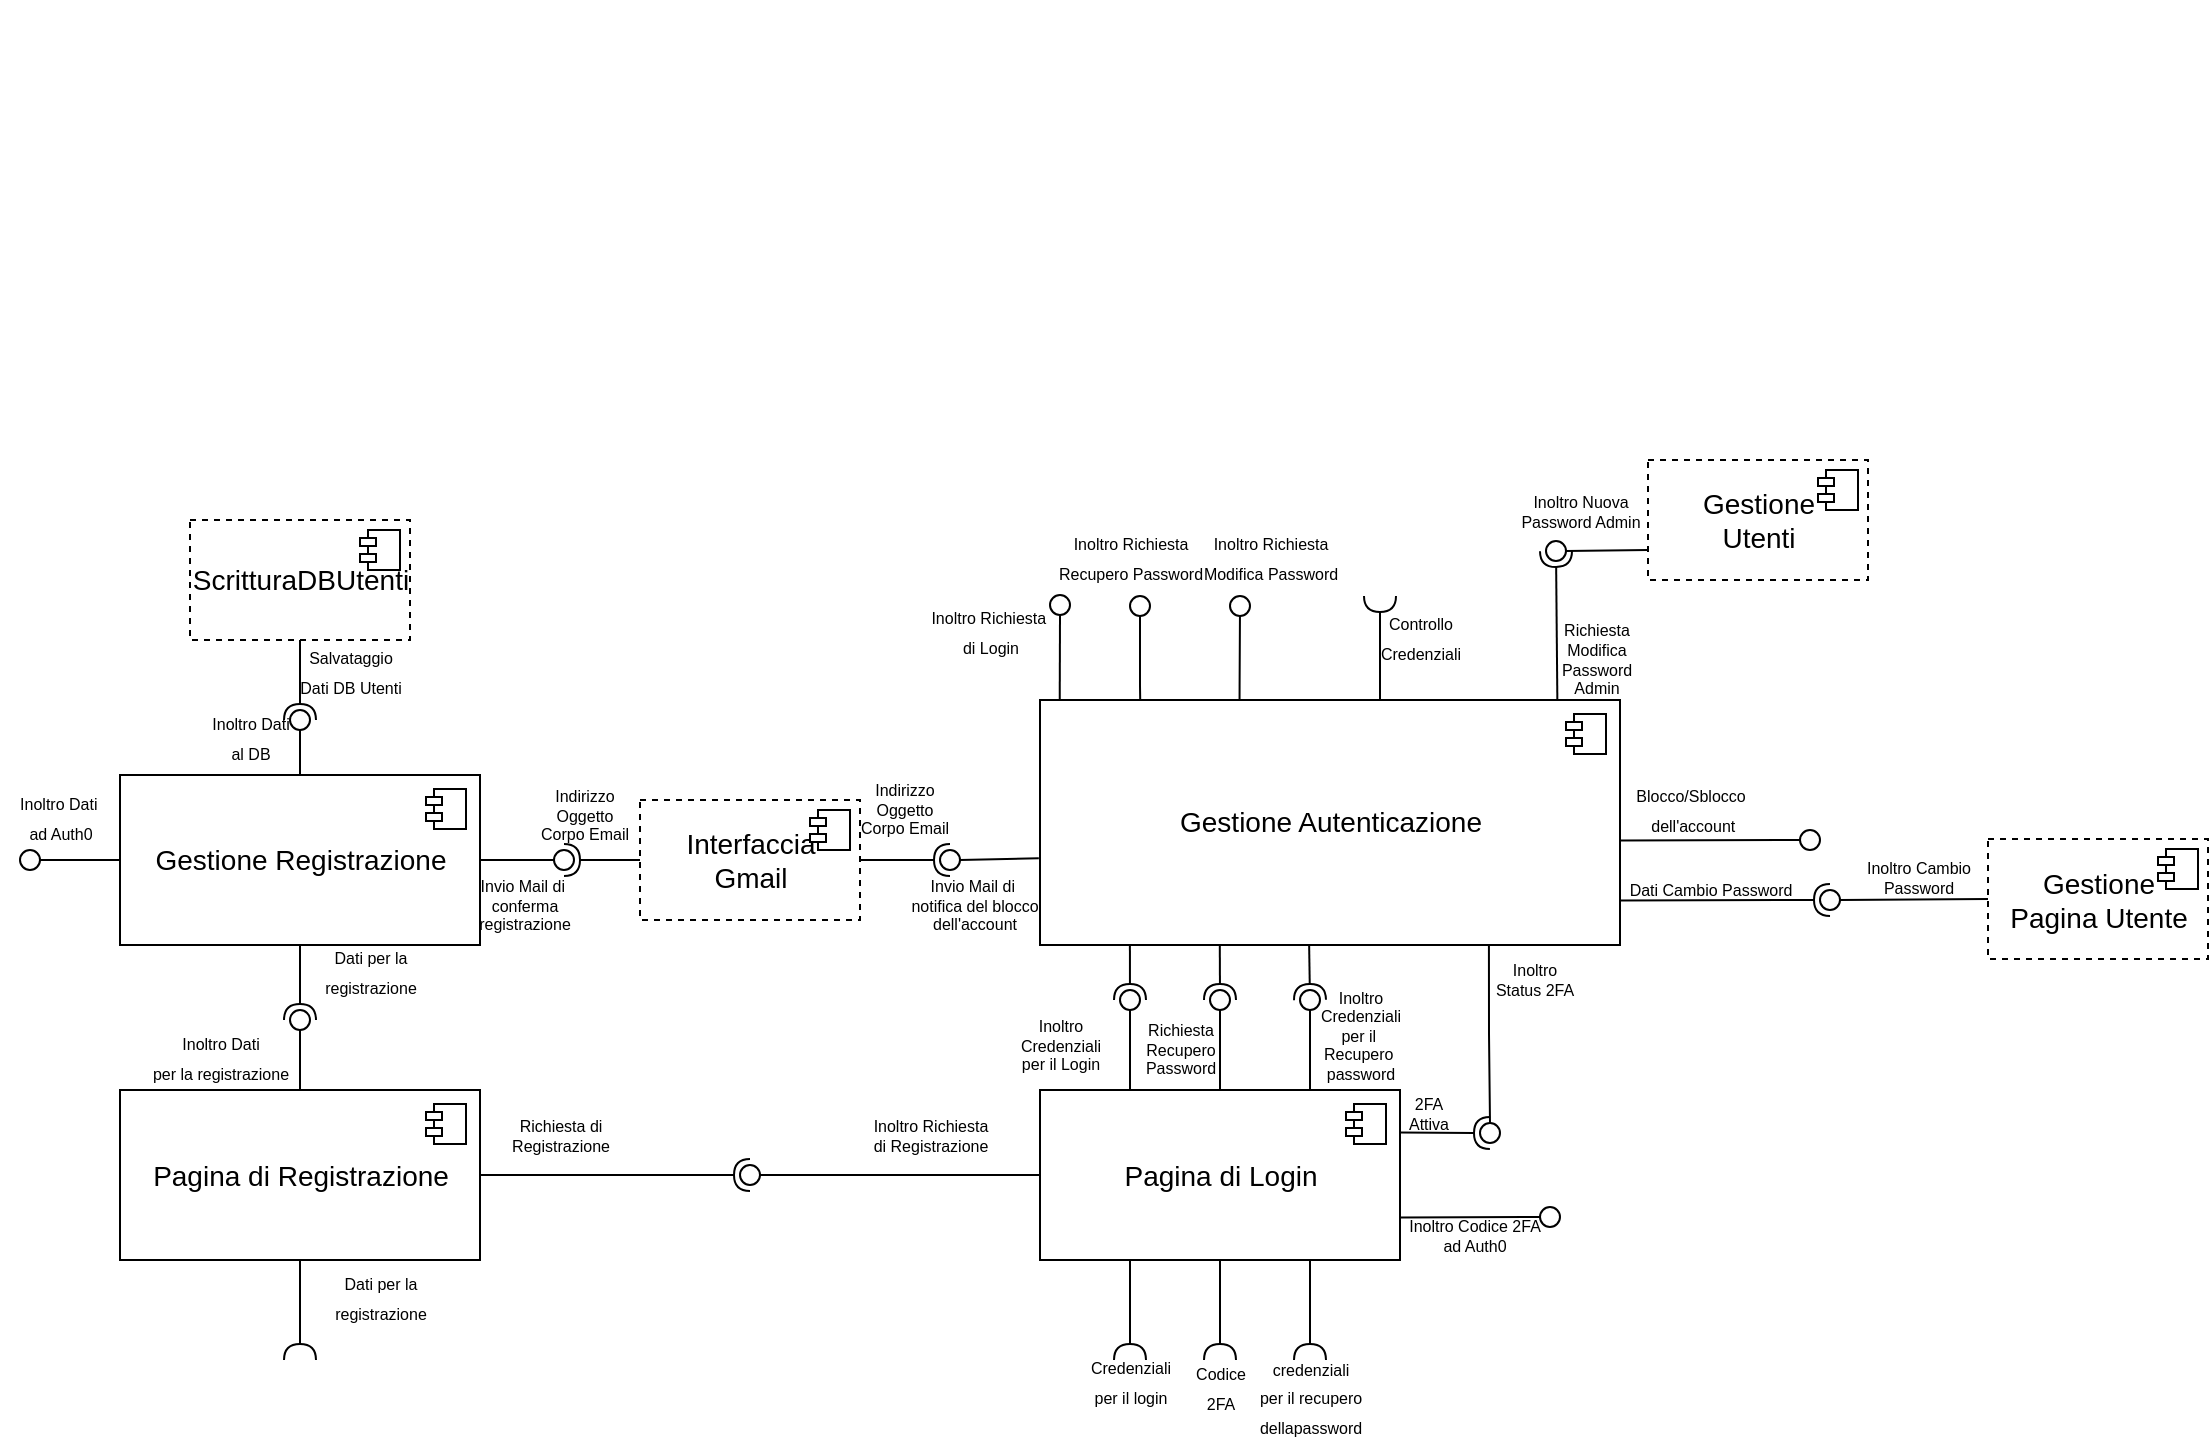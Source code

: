 <mxfile version="14.6.13" type="device"><diagram name="Pagina-1" id="r0RVuna3pJHe9un1B9BG"><mxGraphModel dx="1808" dy="1736" grid="1" gridSize="10" guides="1" tooltips="1" connect="1" arrows="1" fold="1" page="1" pageScale="1" pageWidth="827" pageHeight="1169" math="0" shadow="0"><root><mxCell id="0"/><mxCell id="1" parent="0"/><mxCell id="pQzzpY7RlpIG8Y0a-8AP-527" value="" style="rounded=0;orthogonalLoop=1;jettySize=auto;html=1;endArrow=halfCircle;endFill=0;endSize=6;strokeWidth=1;sketch=0;fontSize=12;fontFamily=Helvetica;fontColor=default;exitX=0.25;exitY=1;exitDx=0;exitDy=0;edgeStyle=orthogonalEdgeStyle;" parent="1" source="GvRnf-A5LZadrkrkYEzw-30" edge="1"><mxGeometry relative="1" as="geometry"><mxPoint x="140" y="320" as="sourcePoint"/><mxPoint x="-125" y="390" as="targetPoint"/><Array as="points"><mxPoint x="-125" y="350"/><mxPoint x="-125" y="350"/></Array></mxGeometry></mxCell><mxCell id="pQzzpY7RlpIG8Y0a-8AP-529" value="&lt;font style=&quot;font-size: 8px&quot;&gt;Credenziali&lt;br&gt;per il login&lt;/font&gt;" style="text;html=1;align=center;verticalAlign=middle;resizable=0;points=[];autosize=1;strokeColor=none;fillColor=none;fontSize=12;fontFamily=Helvetica;fontColor=default;rounded=0;" parent="1" vertex="1"><mxGeometry x="-155" y="380" width="60" height="40" as="geometry"/></mxCell><mxCell id="pQzzpY7RlpIG8Y0a-8AP-531" value="&lt;font style=&quot;font-size: 8px&quot;&gt;Codice &lt;br&gt;2FA&lt;/font&gt;" style="text;html=1;align=center;verticalAlign=middle;resizable=0;points=[];autosize=1;strokeColor=none;fillColor=none;fontSize=12;fontFamily=Helvetica;fontColor=default;rounded=0;" parent="1" vertex="1"><mxGeometry x="-100" y="382.5" width="40" height="40" as="geometry"/></mxCell><mxCell id="pQzzpY7RlpIG8Y0a-8AP-533" value="" style="rounded=0;orthogonalLoop=1;jettySize=auto;html=1;endArrow=halfCircle;endFill=0;endSize=6;strokeWidth=1;sketch=0;fontSize=12;fontFamily=Helvetica;fontColor=default;exitX=0.75;exitY=1;exitDx=0;exitDy=0;edgeStyle=orthogonalEdgeStyle;" parent="1" source="GvRnf-A5LZadrkrkYEzw-30" edge="1"><mxGeometry relative="1" as="geometry"><mxPoint x="-0.24" y="377.5" as="sourcePoint"/><mxPoint x="-35" y="390" as="targetPoint"/><Array as="points"><mxPoint x="-35" y="360"/><mxPoint x="-35" y="360"/></Array></mxGeometry></mxCell><mxCell id="pQzzpY7RlpIG8Y0a-8AP-535" value="&lt;font style=&quot;font-size: 8px&quot;&gt;credenziali&lt;br&gt;per il recupero &lt;br&gt;dellapassword&lt;/font&gt;" style="text;html=1;align=center;verticalAlign=middle;resizable=0;points=[];autosize=1;strokeColor=none;fillColor=none;fontSize=12;fontFamily=Helvetica;fontColor=default;rounded=0;" parent="1" vertex="1"><mxGeometry x="-70" y="382.5" width="70" height="50" as="geometry"/></mxCell><mxCell id="pQzzpY7RlpIG8Y0a-8AP-548" value="" style="ellipse;whiteSpace=wrap;html=1;align=center;aspect=fixed;fillColor=none;strokeColor=none;resizable=0;perimeter=centerPerimeter;rotatable=0;allowArrows=0;points=[];outlineConnect=1;rounded=0;shadow=0;glass=0;verticalAlign=middle;fontFamily=Helvetica;fontSize=12;fontColor=default;" parent="1" vertex="1"><mxGeometry x="234" y="-290" width="10" height="10" as="geometry"/></mxCell><mxCell id="pQzzpY7RlpIG8Y0a-8AP-549" value="&lt;font style=&quot;font-size: 8px&quot;&gt;Controllo&lt;br&gt;Credenziali&lt;/font&gt;" style="text;html=1;align=center;verticalAlign=middle;resizable=0;points=[];autosize=1;strokeColor=none;fillColor=none;fontSize=12;fontFamily=Helvetica;fontColor=default;rounded=0;" parent="1" vertex="1"><mxGeometry x="-10" y="7.5" width="60" height="40" as="geometry"/></mxCell><mxCell id="pQzzpY7RlpIG8Y0a-8AP-554" value="&lt;font style=&quot;font-size: 8px&quot;&gt;Inoltro Richiesta&amp;nbsp;&lt;br&gt;di Login&lt;/font&gt;" style="text;html=1;align=center;verticalAlign=middle;resizable=0;points=[];autosize=1;strokeColor=none;fillColor=none;fontSize=12;fontFamily=Helvetica;fontColor=default;rounded=0;" parent="1" vertex="1"><mxGeometry x="-235" y="5" width="80" height="40" as="geometry"/></mxCell><mxCell id="pQzzpY7RlpIG8Y0a-8AP-556" value="" style="rounded=0;orthogonalLoop=1;jettySize=auto;html=1;endArrow=oval;endFill=0;sketch=0;sourcePerimeterSpacing=0;targetPerimeterSpacing=0;endSize=10;fontFamily=Helvetica;fontSize=12;fontColor=default;exitX=0.173;exitY=0.011;exitDx=0;exitDy=0;exitPerimeter=0;" parent="1" edge="1"><mxGeometry relative="1" as="geometry"><mxPoint x="-119.83" y="64.348" as="sourcePoint"/><mxPoint x="-120" y="13" as="targetPoint"/><Array as="points"><mxPoint x="-120" y="53"/></Array></mxGeometry></mxCell><mxCell id="pQzzpY7RlpIG8Y0a-8AP-557" value="" style="ellipse;whiteSpace=wrap;html=1;align=center;aspect=fixed;fillColor=none;strokeColor=none;resizable=0;perimeter=centerPerimeter;rotatable=0;allowArrows=0;points=[];outlineConnect=1;rounded=0;shadow=0;glass=0;verticalAlign=middle;fontFamily=Helvetica;fontSize=12;fontColor=default;" parent="1" vertex="1"><mxGeometry x="34" y="-280" width="10" height="10" as="geometry"/></mxCell><mxCell id="pQzzpY7RlpIG8Y0a-8AP-558" value="&lt;font style=&quot;font-size: 8px&quot;&gt;Inoltro Richiesta&lt;br&gt;Recupero Password&lt;/font&gt;" style="text;html=1;align=center;verticalAlign=middle;resizable=0;points=[];autosize=1;strokeColor=none;fillColor=none;fontSize=12;fontFamily=Helvetica;fontColor=default;rounded=0;" parent="1" vertex="1"><mxGeometry x="-170" y="-32.5" width="90" height="40" as="geometry"/></mxCell><mxCell id="pQzzpY7RlpIG8Y0a-8AP-571" value="" style="ellipse;whiteSpace=wrap;html=1;align=center;aspect=fixed;fillColor=none;strokeColor=none;resizable=0;perimeter=centerPerimeter;rotatable=0;allowArrows=0;points=[];outlineConnect=1;rounded=0;shadow=0;glass=0;verticalAlign=middle;fontFamily=Helvetica;fontSize=12;fontColor=default;" parent="1" vertex="1"><mxGeometry x="234" y="-280" width="10" height="10" as="geometry"/></mxCell><mxCell id="pQzzpY7RlpIG8Y0a-8AP-575" value="" style="ellipse;whiteSpace=wrap;html=1;align=center;aspect=fixed;fillColor=none;strokeColor=none;resizable=0;perimeter=centerPerimeter;rotatable=0;allowArrows=0;points=[];outlineConnect=1;rounded=0;shadow=0;glass=0;verticalAlign=middle;fontFamily=Helvetica;fontSize=12;fontColor=default;" parent="1" vertex="1"><mxGeometry x="269" y="-225" width="10" height="10" as="geometry"/></mxCell><mxCell id="pQzzpY7RlpIG8Y0a-8AP-578" value="&lt;font style=&quot;font-size: 8px&quot;&gt;Blocco/Sblocco&lt;br&gt;&amp;nbsp;dell'account&lt;/font&gt;" style="text;html=1;align=center;verticalAlign=middle;resizable=0;points=[];autosize=1;strokeColor=none;fillColor=none;fontSize=12;fontFamily=Helvetica;fontColor=default;rounded=0;" parent="1" vertex="1"><mxGeometry x="120" y="93.5" width="70" height="40" as="geometry"/></mxCell><mxCell id="pQzzpY7RlpIG8Y0a-8AP-586" value="" style="ellipse;whiteSpace=wrap;html=1;align=center;aspect=fixed;fillColor=none;strokeColor=none;resizable=0;perimeter=centerPerimeter;rotatable=0;allowArrows=0;points=[];outlineConnect=1;rounded=0;shadow=0;glass=0;verticalAlign=middle;fontFamily=Helvetica;fontSize=12;fontColor=default;" parent="1" vertex="1"><mxGeometry x="-535" y="207.5" width="10" height="10" as="geometry"/></mxCell><mxCell id="pQzzpY7RlpIG8Y0a-8AP-587" value="&lt;font style=&quot;font-size: 8px&quot;&gt;Inoltro Dati&lt;br&gt;per la registrazione&lt;/font&gt;" style="text;html=1;align=center;verticalAlign=middle;resizable=0;points=[];autosize=1;strokeColor=none;fillColor=none;fontSize=12;fontFamily=Helvetica;fontColor=default;rounded=0;" parent="1" vertex="1"><mxGeometry x="-620" y="217.5" width="80" height="40" as="geometry"/></mxCell><mxCell id="pQzzpY7RlpIG8Y0a-8AP-591" value="" style="ellipse;whiteSpace=wrap;html=1;align=center;aspect=fixed;fillColor=none;strokeColor=none;resizable=0;perimeter=centerPerimeter;rotatable=0;allowArrows=0;points=[];outlineConnect=1;rounded=0;shadow=0;glass=0;verticalAlign=middle;fontFamily=Helvetica;fontSize=12;fontColor=default;" parent="1" vertex="1"><mxGeometry x="-630" y="107.5" width="10" height="10" as="geometry"/></mxCell><mxCell id="pQzzpY7RlpIG8Y0a-8AP-594" value="" style="rounded=0;orthogonalLoop=1;jettySize=auto;html=1;endArrow=halfCircle;endFill=0;endSize=6;strokeWidth=1;sketch=0;fontFamily=Helvetica;fontSize=12;fontColor=default;exitX=0.5;exitY=1;exitDx=0;exitDy=0;" parent="1" source="GvRnf-A5LZadrkrkYEzw-19" edge="1"><mxGeometry relative="1" as="geometry"><mxPoint x="-540" y="35.0" as="sourcePoint"/><mxPoint x="-540" y="70" as="targetPoint"/></mxGeometry></mxCell><mxCell id="pQzzpY7RlpIG8Y0a-8AP-595" value="" style="rounded=0;orthogonalLoop=1;jettySize=auto;html=1;endArrow=oval;endFill=0;sketch=0;sourcePerimeterSpacing=0;targetPerimeterSpacing=0;endSize=10;fontFamily=Helvetica;fontSize=12;fontColor=default;exitX=0.5;exitY=0;exitDx=0;exitDy=0;" parent="1" source="GvRnf-A5LZadrkrkYEzw-12" edge="1"><mxGeometry relative="1" as="geometry"><mxPoint x="-540" y="97.5" as="sourcePoint"/><mxPoint x="-540" y="70" as="targetPoint"/></mxGeometry></mxCell><mxCell id="pQzzpY7RlpIG8Y0a-8AP-596" value="" style="ellipse;whiteSpace=wrap;html=1;align=center;aspect=fixed;fillColor=none;strokeColor=none;resizable=0;perimeter=centerPerimeter;rotatable=0;allowArrows=0;points=[];outlineConnect=1;rounded=0;shadow=0;glass=0;verticalAlign=middle;fontFamily=Helvetica;fontSize=12;fontColor=default;" parent="1" vertex="1"><mxGeometry x="-564.77" y="17.5" width="10" height="10" as="geometry"/></mxCell><mxCell id="pQzzpY7RlpIG8Y0a-8AP-597" value="&lt;font style=&quot;font-size: 8px&quot;&gt;Inoltro Dati &lt;br&gt;al DB&lt;/font&gt;" style="text;html=1;align=center;verticalAlign=middle;resizable=0;points=[];autosize=1;strokeColor=none;fillColor=none;fontSize=12;fontFamily=Helvetica;fontColor=default;rounded=0;" parent="1" vertex="1"><mxGeometry x="-590" y="57.5" width="50" height="40" as="geometry"/></mxCell><mxCell id="pQzzpY7RlpIG8Y0a-8AP-599" value="" style="ellipse;whiteSpace=wrap;html=1;align=center;aspect=fixed;fillColor=none;strokeColor=none;resizable=0;perimeter=centerPerimeter;rotatable=0;allowArrows=0;points=[];outlineConnect=1;rounded=0;shadow=0;glass=0;verticalAlign=middle;fontFamily=Helvetica;fontSize=12;fontColor=default;" parent="1" vertex="1"><mxGeometry x="-555" y="322.5" width="10" height="10" as="geometry"/></mxCell><mxCell id="pQzzpY7RlpIG8Y0a-8AP-606" value="" style="ellipse;whiteSpace=wrap;html=1;align=center;aspect=fixed;fillColor=none;strokeColor=none;resizable=0;perimeter=centerPerimeter;rotatable=0;allowArrows=0;points=[];outlineConnect=1;rounded=0;shadow=0;glass=0;verticalAlign=middle;fontFamily=Helvetica;fontSize=12;fontColor=default;" parent="1" vertex="1"><mxGeometry x="-545" y="367.5" width="10" height="10" as="geometry"/></mxCell><mxCell id="H4ukXT3jNgYUMfE9LZ1h-4" value="&lt;font style=&quot;font-size: 8px&quot;&gt;Inoltro Richiesta&lt;br&gt;Modifica Password&lt;/font&gt;" style="text;html=1;align=center;verticalAlign=middle;resizable=0;points=[];autosize=1;strokeColor=none;fillColor=none;fontSize=12;fontFamily=Helvetica;fontColor=default;rounded=0;" parent="1" vertex="1"><mxGeometry x="-95" y="-32.5" width="80" height="40" as="geometry"/></mxCell><mxCell id="H4ukXT3jNgYUMfE9LZ1h-6" value="" style="rounded=0;orthogonalLoop=1;jettySize=auto;html=1;endArrow=oval;endFill=0;sketch=0;sourcePerimeterSpacing=0;targetPerimeterSpacing=0;endSize=10;fontFamily=Helvetica;fontSize=12;fontColor=default;edgeStyle=orthogonalEdgeStyle;exitX=0.344;exitY=0.005;exitDx=0;exitDy=0;exitPerimeter=0;" parent="1" edge="1"><mxGeometry relative="1" as="geometry"><mxPoint x="-70.24" y="63.612" as="sourcePoint"/><mxPoint x="-70" y="13" as="targetPoint"/><Array as="points"><mxPoint x="-70" y="53"/><mxPoint x="-70" y="53"/></Array></mxGeometry></mxCell><mxCell id="H4ukXT3jNgYUMfE9LZ1h-12" value="&lt;font style=&quot;font-size: 8px&quot;&gt;Inoltro Dati&amp;nbsp;&lt;br&gt;ad Auth0&lt;/font&gt;" style="text;html=1;align=center;verticalAlign=middle;resizable=0;points=[];autosize=1;strokeColor=none;fillColor=none;fontSize=12;fontFamily=Helvetica;fontColor=default;rounded=0;" parent="1" vertex="1"><mxGeometry x="-690" y="97.5" width="60" height="40" as="geometry"/></mxCell><mxCell id="H4ukXT3jNgYUMfE9LZ1h-14" value="" style="ellipse;whiteSpace=wrap;html=1;align=center;aspect=fixed;fillColor=none;strokeColor=none;resizable=0;perimeter=centerPerimeter;rotatable=0;allowArrows=0;points=[];outlineConnect=1;fontSize=16;rounded=0;" parent="1" vertex="1"><mxGeometry x="-545" y="372.5" width="10" height="10" as="geometry"/></mxCell><mxCell id="GvRnf-A5LZadrkrkYEzw-6" style="edgeStyle=orthogonalEdgeStyle;rounded=0;orthogonalLoop=1;jettySize=auto;html=1;exitX=0.5;exitY=1;exitDx=0;exitDy=0;endArrow=halfCircle;endFill=0;" parent="1" source="GvRnf-A5LZadrkrkYEzw-4" edge="1"><mxGeometry relative="1" as="geometry"><mxPoint x="-540" y="390" as="targetPoint"/></mxGeometry></mxCell><mxCell id="GvRnf-A5LZadrkrkYEzw-4" value="&lt;font style=&quot;font-size: 14px&quot;&gt;Pagina di Registrazione&lt;/font&gt;" style="html=1;dropTarget=0;" parent="1" vertex="1"><mxGeometry x="-630" y="255" width="180" height="85" as="geometry"/></mxCell><mxCell id="GvRnf-A5LZadrkrkYEzw-5" value="" style="shape=module;jettyWidth=8;jettyHeight=4;" parent="GvRnf-A5LZadrkrkYEzw-4" vertex="1"><mxGeometry x="1" width="20" height="20" relative="1" as="geometry"><mxPoint x="-27" y="7" as="offset"/></mxGeometry></mxCell><mxCell id="GvRnf-A5LZadrkrkYEzw-7" value="&lt;font style=&quot;font-size: 8px&quot;&gt;Dati per la&lt;br&gt;registrazione&lt;/font&gt;" style="text;html=1;align=center;verticalAlign=middle;resizable=0;points=[];autosize=1;strokeColor=none;" parent="1" vertex="1"><mxGeometry x="-530" y="337.5" width="60" height="40" as="geometry"/></mxCell><mxCell id="GvRnf-A5LZadrkrkYEzw-8" value="" style="rounded=0;orthogonalLoop=1;jettySize=auto;html=1;endArrow=none;endFill=0;" parent="1" source="GvRnf-A5LZadrkrkYEzw-4" target="GvRnf-A5LZadrkrkYEzw-10" edge="1"><mxGeometry relative="1" as="geometry"><mxPoint x="-480" y="215" as="sourcePoint"/></mxGeometry></mxCell><mxCell id="GvRnf-A5LZadrkrkYEzw-9" value="" style="rounded=0;orthogonalLoop=1;jettySize=auto;html=1;endArrow=halfCircle;endFill=0;entryX=0.5;entryY=0.5;entryDx=0;entryDy=0;endSize=6;strokeWidth=1;exitX=0.5;exitY=1;exitDx=0;exitDy=0;" parent="1" source="GvRnf-A5LZadrkrkYEzw-12" target="GvRnf-A5LZadrkrkYEzw-10" edge="1"><mxGeometry relative="1" as="geometry"><mxPoint x="-540" y="177.5" as="sourcePoint"/></mxGeometry></mxCell><mxCell id="GvRnf-A5LZadrkrkYEzw-10" value="" style="ellipse;whiteSpace=wrap;html=1;fontFamily=Helvetica;fontSize=12;fontColor=#000000;align=center;strokeColor=#000000;fillColor=#ffffff;points=[];aspect=fixed;resizable=0;" parent="1" vertex="1"><mxGeometry x="-545" y="215" width="10" height="10" as="geometry"/></mxCell><mxCell id="GvRnf-A5LZadrkrkYEzw-11" value="&lt;font style=&quot;font-size: 8px&quot;&gt;Dati per la&lt;br&gt;registrazione&lt;/font&gt;" style="text;html=1;align=center;verticalAlign=middle;resizable=0;points=[];autosize=1;strokeColor=none;" parent="1" vertex="1"><mxGeometry x="-535" y="175" width="60" height="40" as="geometry"/></mxCell><mxCell id="GvRnf-A5LZadrkrkYEzw-12" value="&lt;font style=&quot;font-size: 14px&quot;&gt;Gestione Registrazione&lt;/font&gt;" style="html=1;dropTarget=0;" parent="1" vertex="1"><mxGeometry x="-630" y="97.5" width="180" height="85" as="geometry"/></mxCell><mxCell id="GvRnf-A5LZadrkrkYEzw-13" value="" style="shape=module;jettyWidth=8;jettyHeight=4;" parent="GvRnf-A5LZadrkrkYEzw-12" vertex="1"><mxGeometry x="1" width="20" height="20" relative="1" as="geometry"><mxPoint x="-27" y="7" as="offset"/></mxGeometry></mxCell><mxCell id="GvRnf-A5LZadrkrkYEzw-14" value="&lt;font style=&quot;font-size: 8px&quot;&gt;Salvataggio&lt;br&gt;Dati DB Utenti&lt;/font&gt;" style="text;html=1;align=center;verticalAlign=middle;resizable=0;points=[];autosize=1;strokeColor=none;" parent="1" vertex="1"><mxGeometry x="-550" y="25" width="70" height="40" as="geometry"/></mxCell><mxCell id="GvRnf-A5LZadrkrkYEzw-19" value="&lt;span style=&quot;font-size: 14px&quot;&gt;ScritturaDBUtenti&lt;/span&gt;" style="html=1;dropTarget=0;dashed=1;" parent="1" vertex="1"><mxGeometry x="-595" y="-30" width="110" height="60" as="geometry"/></mxCell><mxCell id="GvRnf-A5LZadrkrkYEzw-20" value="" style="shape=module;jettyWidth=8;jettyHeight=4;" parent="GvRnf-A5LZadrkrkYEzw-19" vertex="1"><mxGeometry x="1" width="20" height="20" relative="1" as="geometry"><mxPoint x="-25" y="5" as="offset"/></mxGeometry></mxCell><mxCell id="GvRnf-A5LZadrkrkYEzw-23" value="" style="rounded=0;orthogonalLoop=1;jettySize=auto;html=1;endArrow=none;endFill=0;exitX=0;exitY=0.5;exitDx=0;exitDy=0;" parent="1" source="GvRnf-A5LZadrkrkYEzw-12" target="GvRnf-A5LZadrkrkYEzw-25" edge="1"><mxGeometry relative="1" as="geometry"><mxPoint x="-670" y="135" as="sourcePoint"/></mxGeometry></mxCell><mxCell id="GvRnf-A5LZadrkrkYEzw-25" value="" style="ellipse;whiteSpace=wrap;html=1;fontFamily=Helvetica;fontSize=12;fontColor=#000000;align=center;strokeColor=#000000;fillColor=#ffffff;points=[];aspect=fixed;resizable=0;" parent="1" vertex="1"><mxGeometry x="-680" y="135" width="10" height="10" as="geometry"/></mxCell><mxCell id="GvRnf-A5LZadrkrkYEzw-26" value="&lt;font style=&quot;line-height: 60% ; font-size: 8px&quot;&gt;Invio Mail di&amp;nbsp;&lt;br&gt;conferma&lt;br&gt;registrazione&lt;br style=&quot;font-size: 8px&quot;&gt;&lt;/font&gt;" style="text;strokeColor=none;fillColor=none;html=1;align=center;verticalAlign=middle;whiteSpace=wrap;rounded=0;fontSize=8;spacing=0;" parent="1" vertex="1"><mxGeometry x="-460" y="155" width="65" height="15" as="geometry"/></mxCell><mxCell id="GvRnf-A5LZadrkrkYEzw-27" value="Indirizzo&lt;br&gt;Oggetto&lt;br&gt;Corpo Email" style="text;strokeColor=none;fillColor=none;html=1;align=center;verticalAlign=middle;whiteSpace=wrap;rounded=0;fontSize=8;spacing=0;" parent="1" vertex="1"><mxGeometry x="-430" y="110" width="65" height="15" as="geometry"/></mxCell><mxCell id="GvRnf-A5LZadrkrkYEzw-30" value="&lt;font style=&quot;font-size: 14px&quot;&gt;Pagina di Login&lt;/font&gt;" style="html=1;dropTarget=0;" parent="1" vertex="1"><mxGeometry x="-170" y="255" width="180" height="85" as="geometry"/></mxCell><mxCell id="GvRnf-A5LZadrkrkYEzw-31" value="" style="shape=module;jettyWidth=8;jettyHeight=4;" parent="GvRnf-A5LZadrkrkYEzw-30" vertex="1"><mxGeometry x="1" width="20" height="20" relative="1" as="geometry"><mxPoint x="-27" y="7" as="offset"/></mxGeometry></mxCell><mxCell id="GvRnf-A5LZadrkrkYEzw-32" value="" style="rounded=0;orthogonalLoop=1;jettySize=auto;html=1;endArrow=halfCircle;endFill=0;endSize=6;strokeWidth=1;sketch=0;fontSize=12;fontFamily=Helvetica;fontColor=default;exitX=0.5;exitY=1;exitDx=0;exitDy=0;edgeStyle=orthogonalEdgeStyle;" parent="1" source="GvRnf-A5LZadrkrkYEzw-30" edge="1"><mxGeometry relative="1" as="geometry"><mxPoint x="-80" y="337.5" as="sourcePoint"/><mxPoint x="-80" y="390" as="targetPoint"/><Array as="points"/></mxGeometry></mxCell><mxCell id="GvRnf-A5LZadrkrkYEzw-33" value="&lt;font style=&quot;font-size: 14px&quot;&gt;Gestione Autenticazione&lt;/font&gt;" style="html=1;dropTarget=0;" parent="1" vertex="1"><mxGeometry x="-170" y="60" width="290" height="122.5" as="geometry"/></mxCell><mxCell id="GvRnf-A5LZadrkrkYEzw-34" value="" style="shape=module;jettyWidth=8;jettyHeight=4;" parent="GvRnf-A5LZadrkrkYEzw-33" vertex="1"><mxGeometry x="1" width="20" height="20" relative="1" as="geometry"><mxPoint x="-27" y="7" as="offset"/></mxGeometry></mxCell><mxCell id="GvRnf-A5LZadrkrkYEzw-35" value="" style="rounded=0;orthogonalLoop=1;jettySize=auto;html=1;endArrow=none;endFill=0;exitX=0.25;exitY=0;exitDx=0;exitDy=0;" parent="1" source="GvRnf-A5LZadrkrkYEzw-30" target="GvRnf-A5LZadrkrkYEzw-37" edge="1"><mxGeometry relative="1" as="geometry"><mxPoint x="-80" y="185" as="sourcePoint"/></mxGeometry></mxCell><mxCell id="GvRnf-A5LZadrkrkYEzw-36" value="" style="rounded=0;orthogonalLoop=1;jettySize=auto;html=1;endArrow=halfCircle;endFill=0;entryX=0.5;entryY=0.5;entryDx=0;entryDy=0;endSize=6;strokeWidth=1;exitX=0.155;exitY=1.001;exitDx=0;exitDy=0;exitPerimeter=0;" parent="1" source="GvRnf-A5LZadrkrkYEzw-33" target="GvRnf-A5LZadrkrkYEzw-37" edge="1"><mxGeometry relative="1" as="geometry"><mxPoint x="-40" y="185" as="sourcePoint"/></mxGeometry></mxCell><mxCell id="GvRnf-A5LZadrkrkYEzw-37" value="" style="ellipse;whiteSpace=wrap;html=1;fontFamily=Helvetica;fontSize=12;fontColor=#000000;align=center;strokeColor=#000000;fillColor=#ffffff;points=[];aspect=fixed;resizable=0;" parent="1" vertex="1"><mxGeometry x="-130" y="205" width="10" height="10" as="geometry"/></mxCell><mxCell id="GvRnf-A5LZadrkrkYEzw-39" value="" style="rounded=0;orthogonalLoop=1;jettySize=auto;html=1;endArrow=none;endFill=0;exitX=0.5;exitY=0;exitDx=0;exitDy=0;" parent="1" source="GvRnf-A5LZadrkrkYEzw-30" target="GvRnf-A5LZadrkrkYEzw-41" edge="1"><mxGeometry relative="1" as="geometry"><mxPoint x="-80" y="205" as="sourcePoint"/></mxGeometry></mxCell><mxCell id="GvRnf-A5LZadrkrkYEzw-40" value="" style="rounded=0;orthogonalLoop=1;jettySize=auto;html=1;endArrow=halfCircle;endFill=0;entryX=0.5;entryY=0.5;entryDx=0;entryDy=0;endSize=6;strokeWidth=1;exitX=0.31;exitY=0.997;exitDx=0;exitDy=0;exitPerimeter=0;" parent="1" source="GvRnf-A5LZadrkrkYEzw-33" target="GvRnf-A5LZadrkrkYEzw-41" edge="1"><mxGeometry relative="1" as="geometry"><mxPoint x="-40" y="205" as="sourcePoint"/></mxGeometry></mxCell><mxCell id="GvRnf-A5LZadrkrkYEzw-41" value="" style="ellipse;whiteSpace=wrap;html=1;fontFamily=Helvetica;fontSize=12;fontColor=#000000;align=center;strokeColor=#000000;fillColor=#ffffff;points=[];aspect=fixed;resizable=0;" parent="1" vertex="1"><mxGeometry x="-85" y="205" width="10" height="10" as="geometry"/></mxCell><mxCell id="GvRnf-A5LZadrkrkYEzw-42" value="" style="rounded=0;orthogonalLoop=1;jettySize=auto;html=1;endArrow=none;endFill=0;exitX=0.75;exitY=0;exitDx=0;exitDy=0;" parent="1" source="GvRnf-A5LZadrkrkYEzw-30" target="GvRnf-A5LZadrkrkYEzw-44" edge="1"><mxGeometry relative="1" as="geometry"><mxPoint x="-80" y="205" as="sourcePoint"/></mxGeometry></mxCell><mxCell id="GvRnf-A5LZadrkrkYEzw-43" value="" style="rounded=0;orthogonalLoop=1;jettySize=auto;html=1;endArrow=halfCircle;endFill=0;entryX=0.5;entryY=0.5;entryDx=0;entryDy=0;endSize=6;strokeWidth=1;exitX=0.464;exitY=0.997;exitDx=0;exitDy=0;exitPerimeter=0;" parent="1" source="GvRnf-A5LZadrkrkYEzw-33" edge="1"><mxGeometry relative="1" as="geometry"><mxPoint x="-34.57" y="181.888" as="sourcePoint"/><mxPoint x="-35.0" y="210" as="targetPoint"/></mxGeometry></mxCell><mxCell id="GvRnf-A5LZadrkrkYEzw-44" value="" style="ellipse;whiteSpace=wrap;html=1;fontFamily=Helvetica;fontSize=12;fontColor=#000000;align=center;strokeColor=#000000;fillColor=#ffffff;points=[];aspect=fixed;resizable=0;" parent="1" vertex="1"><mxGeometry x="-40" y="205" width="10" height="10" as="geometry"/></mxCell><mxCell id="GvRnf-A5LZadrkrkYEzw-46" value="Inoltro &lt;br&gt;Credenziali&lt;br&gt;per il Login" style="text;html=1;align=center;verticalAlign=middle;resizable=0;points=[];autosize=1;strokeColor=none;fontSize=8;" parent="1" vertex="1"><mxGeometry x="-190" y="212.5" width="60" height="40" as="geometry"/></mxCell><mxCell id="GvRnf-A5LZadrkrkYEzw-47" value="Inoltro &lt;br&gt;Credenziali&lt;br&gt;per il&amp;nbsp;&lt;br&gt;Recupero&amp;nbsp;&lt;br&gt;password" style="text;html=1;align=center;verticalAlign=middle;resizable=0;points=[];autosize=1;strokeColor=none;fontSize=8;" parent="1" vertex="1"><mxGeometry x="-40" y="197.5" width="60" height="60" as="geometry"/></mxCell><mxCell id="GvRnf-A5LZadrkrkYEzw-48" value="Richiesta&lt;br&gt;Recupero&lt;br&gt;Password" style="text;html=1;align=center;verticalAlign=middle;resizable=0;points=[];autosize=1;strokeColor=none;fontSize=8;" parent="1" vertex="1"><mxGeometry x="-125" y="215" width="50" height="40" as="geometry"/></mxCell><mxCell id="GvRnf-A5LZadrkrkYEzw-54" value="" style="rounded=0;orthogonalLoop=1;jettySize=auto;html=1;endArrow=none;endFill=0;fontSize=8;exitX=1;exitY=0.75;exitDx=0;exitDy=0;" parent="1" source="GvRnf-A5LZadrkrkYEzw-30" target="GvRnf-A5LZadrkrkYEzw-56" edge="1"><mxGeometry relative="1" as="geometry"><mxPoint x="60" y="297.5" as="sourcePoint"/></mxGeometry></mxCell><mxCell id="GvRnf-A5LZadrkrkYEzw-56" value="" style="ellipse;whiteSpace=wrap;html=1;fontFamily=Helvetica;fontSize=12;fontColor=#000000;align=center;strokeColor=#000000;fillColor=#ffffff;points=[];aspect=fixed;resizable=0;" parent="1" vertex="1"><mxGeometry x="80" y="313.5" width="10" height="10" as="geometry"/></mxCell><mxCell id="GvRnf-A5LZadrkrkYEzw-58" value="Inoltro Codice 2FA&lt;br&gt;ad Auth0" style="text;html=1;align=center;verticalAlign=middle;resizable=0;points=[];autosize=1;strokeColor=none;fontSize=8;" parent="1" vertex="1"><mxGeometry x="7" y="312.5" width="80" height="30" as="geometry"/></mxCell><mxCell id="GvRnf-A5LZadrkrkYEzw-59" value="" style="rounded=0;orthogonalLoop=1;jettySize=auto;html=1;endArrow=none;endFill=0;fontSize=8;exitX=0;exitY=0.5;exitDx=0;exitDy=0;" parent="1" source="GvRnf-A5LZadrkrkYEzw-30" target="GvRnf-A5LZadrkrkYEzw-61" edge="1"><mxGeometry relative="1" as="geometry"><mxPoint x="-240" y="295" as="sourcePoint"/><mxPoint x="-260" y="297.5" as="targetPoint"/></mxGeometry></mxCell><mxCell id="GvRnf-A5LZadrkrkYEzw-60" value="" style="rounded=0;orthogonalLoop=1;jettySize=auto;html=1;endArrow=halfCircle;endFill=0;entryX=0.5;entryY=0.5;entryDx=0;entryDy=0;endSize=6;strokeWidth=1;fontSize=8;exitX=1;exitY=0.5;exitDx=0;exitDy=0;" parent="1" source="GvRnf-A5LZadrkrkYEzw-4" target="GvRnf-A5LZadrkrkYEzw-61" edge="1"><mxGeometry relative="1" as="geometry"><mxPoint x="-290" y="295" as="sourcePoint"/></mxGeometry></mxCell><mxCell id="GvRnf-A5LZadrkrkYEzw-61" value="" style="ellipse;whiteSpace=wrap;html=1;fontFamily=Helvetica;fontSize=12;fontColor=#000000;align=center;strokeColor=#000000;fillColor=#ffffff;points=[];aspect=fixed;resizable=0;" parent="1" vertex="1"><mxGeometry x="-320" y="292.5" width="10" height="10" as="geometry"/></mxCell><mxCell id="GvRnf-A5LZadrkrkYEzw-62" value="Richiesta di&lt;br&gt;Registrazione" style="text;html=1;align=center;verticalAlign=middle;resizable=0;points=[];autosize=1;strokeColor=none;fontSize=8;" parent="1" vertex="1"><mxGeometry x="-440" y="262.5" width="60" height="30" as="geometry"/></mxCell><mxCell id="GvRnf-A5LZadrkrkYEzw-64" value="Inoltro Richiesta&lt;br&gt;di Registrazione" style="text;html=1;align=center;verticalAlign=middle;resizable=0;points=[];autosize=1;strokeColor=none;fontSize=8;" parent="1" vertex="1"><mxGeometry x="-260" y="262.5" width="70" height="30" as="geometry"/></mxCell><mxCell id="GvRnf-A5LZadrkrkYEzw-67" value="&lt;span style=&quot;font-size: 14px&quot;&gt;Interfaccia&lt;br&gt;Gmail&lt;br&gt;&lt;/span&gt;" style="html=1;dropTarget=0;dashed=1;" parent="1" vertex="1"><mxGeometry x="-370" y="110" width="110" height="60" as="geometry"/></mxCell><mxCell id="GvRnf-A5LZadrkrkYEzw-68" value="" style="shape=module;jettyWidth=8;jettyHeight=4;" parent="GvRnf-A5LZadrkrkYEzw-67" vertex="1"><mxGeometry x="1" width="20" height="20" relative="1" as="geometry"><mxPoint x="-25" y="5" as="offset"/></mxGeometry></mxCell><mxCell id="GvRnf-A5LZadrkrkYEzw-69" value="" style="rounded=0;orthogonalLoop=1;jettySize=auto;html=1;endArrow=none;endFill=0;fontSize=8;exitX=1;exitY=0.5;exitDx=0;exitDy=0;" parent="1" source="GvRnf-A5LZadrkrkYEzw-12" target="GvRnf-A5LZadrkrkYEzw-71" edge="1"><mxGeometry relative="1" as="geometry"><mxPoint x="-420" y="165" as="sourcePoint"/></mxGeometry></mxCell><mxCell id="GvRnf-A5LZadrkrkYEzw-70" value="" style="rounded=0;orthogonalLoop=1;jettySize=auto;html=1;endArrow=halfCircle;endFill=0;entryX=0.5;entryY=0.5;entryDx=0;entryDy=0;endSize=6;strokeWidth=1;fontSize=8;exitX=0;exitY=0.5;exitDx=0;exitDy=0;" parent="1" source="GvRnf-A5LZadrkrkYEzw-67" target="GvRnf-A5LZadrkrkYEzw-71" edge="1"><mxGeometry relative="1" as="geometry"><mxPoint x="-380" y="165" as="sourcePoint"/></mxGeometry></mxCell><mxCell id="GvRnf-A5LZadrkrkYEzw-71" value="" style="ellipse;whiteSpace=wrap;html=1;fontFamily=Helvetica;fontSize=12;fontColor=#000000;align=center;strokeColor=#000000;fillColor=#ffffff;points=[];aspect=fixed;resizable=0;" parent="1" vertex="1"><mxGeometry x="-413" y="135" width="10" height="10" as="geometry"/></mxCell><mxCell id="GvRnf-A5LZadrkrkYEzw-75" value="" style="rounded=0;orthogonalLoop=1;jettySize=auto;html=1;endArrow=none;endFill=0;fontSize=8;exitX=-0.002;exitY=0.646;exitDx=0;exitDy=0;exitPerimeter=0;" parent="1" source="GvRnf-A5LZadrkrkYEzw-33" target="GvRnf-A5LZadrkrkYEzw-77" edge="1"><mxGeometry relative="1" as="geometry"><mxPoint x="-395" y="77.5" as="sourcePoint"/></mxGeometry></mxCell><mxCell id="GvRnf-A5LZadrkrkYEzw-76" value="" style="rounded=0;orthogonalLoop=1;jettySize=auto;html=1;endArrow=halfCircle;endFill=0;entryX=0.5;entryY=0.5;entryDx=0;entryDy=0;endSize=6;strokeWidth=1;fontSize=8;exitX=1;exitY=0.5;exitDx=0;exitDy=0;" parent="1" source="GvRnf-A5LZadrkrkYEzw-67" target="GvRnf-A5LZadrkrkYEzw-77" edge="1"><mxGeometry relative="1" as="geometry"><mxPoint x="-355" y="77.5" as="sourcePoint"/></mxGeometry></mxCell><mxCell id="GvRnf-A5LZadrkrkYEzw-77" value="" style="ellipse;whiteSpace=wrap;html=1;fontFamily=Helvetica;fontSize=12;fontColor=#000000;align=center;strokeColor=#000000;fillColor=#ffffff;points=[];aspect=fixed;resizable=0;" parent="1" vertex="1"><mxGeometry x="-220" y="135" width="10" height="10" as="geometry"/></mxCell><mxCell id="GvRnf-A5LZadrkrkYEzw-79" value="Indirizzo&lt;br&gt;Oggetto&lt;br&gt;Corpo Email" style="text;strokeColor=none;fillColor=none;html=1;align=center;verticalAlign=middle;whiteSpace=wrap;rounded=0;fontSize=8;spacing=0;" parent="1" vertex="1"><mxGeometry x="-270" y="107.5" width="65" height="15" as="geometry"/></mxCell><mxCell id="GvRnf-A5LZadrkrkYEzw-82" value="&lt;font style=&quot;line-height: 60% ; font-size: 8px&quot;&gt;Invio Mail di&amp;nbsp;&lt;br&gt;notifica del blocco&lt;br&gt;dell'account&lt;br style=&quot;font-size: 8px&quot;&gt;&lt;/font&gt;" style="text;strokeColor=none;fillColor=none;html=1;align=center;verticalAlign=middle;whiteSpace=wrap;rounded=0;fontSize=8;spacing=0;" parent="1" vertex="1"><mxGeometry x="-235" y="155" width="65" height="15" as="geometry"/></mxCell><mxCell id="GvRnf-A5LZadrkrkYEzw-83" value="" style="rounded=0;orthogonalLoop=1;jettySize=auto;html=1;endArrow=none;endFill=0;fontSize=8;exitX=0.034;exitY=0.001;exitDx=0;exitDy=0;exitPerimeter=0;" parent="1" source="GvRnf-A5LZadrkrkYEzw-33" target="GvRnf-A5LZadrkrkYEzw-85" edge="1"><mxGeometry relative="1" as="geometry"><mxPoint x="-130" y="25" as="sourcePoint"/></mxGeometry></mxCell><mxCell id="GvRnf-A5LZadrkrkYEzw-85" value="" style="ellipse;whiteSpace=wrap;html=1;fontFamily=Helvetica;fontSize=12;fontColor=#000000;align=center;strokeColor=#000000;fillColor=#ffffff;points=[];aspect=fixed;resizable=0;" parent="1" vertex="1"><mxGeometry x="-165" y="7.5" width="10" height="10" as="geometry"/></mxCell><mxCell id="GvRnf-A5LZadrkrkYEzw-87" value="" style="rounded=0;orthogonalLoop=1;jettySize=auto;html=1;endArrow=none;endFill=0;fontSize=8;edgeStyle=orthogonalEdgeStyle;exitX=0.774;exitY=0.996;exitDx=0;exitDy=0;exitPerimeter=0;" parent="1" source="GvRnf-A5LZadrkrkYEzw-33" target="GvRnf-A5LZadrkrkYEzw-89" edge="1"><mxGeometry relative="1" as="geometry"><mxPoint x="80" y="200" as="sourcePoint"/></mxGeometry></mxCell><mxCell id="GvRnf-A5LZadrkrkYEzw-88" value="" style="rounded=0;orthogonalLoop=1;jettySize=auto;html=1;endArrow=halfCircle;endFill=0;entryX=0.5;entryY=0.5;entryDx=0;entryDy=0;endSize=6;strokeWidth=1;fontSize=8;exitX=1;exitY=0.25;exitDx=0;exitDy=0;" parent="1" source="GvRnf-A5LZadrkrkYEzw-30" target="GvRnf-A5LZadrkrkYEzw-89" edge="1"><mxGeometry relative="1" as="geometry"><mxPoint x="110" y="255" as="sourcePoint"/></mxGeometry></mxCell><mxCell id="GvRnf-A5LZadrkrkYEzw-89" value="" style="ellipse;whiteSpace=wrap;html=1;fontFamily=Helvetica;fontSize=12;fontColor=#000000;align=center;strokeColor=#000000;fillColor=#ffffff;points=[];aspect=fixed;resizable=0;" parent="1" vertex="1"><mxGeometry x="50" y="271.5" width="10" height="10" as="geometry"/></mxCell><mxCell id="GvRnf-A5LZadrkrkYEzw-90" value="Inoltro &lt;br&gt;Status 2FA" style="text;html=1;align=center;verticalAlign=middle;resizable=0;points=[];autosize=1;strokeColor=none;fontSize=8;" parent="1" vertex="1"><mxGeometry x="52" y="185" width="50" height="30" as="geometry"/></mxCell><mxCell id="GvRnf-A5LZadrkrkYEzw-91" value="2FA&lt;br&gt;Attiva" style="text;html=1;align=center;verticalAlign=middle;resizable=0;points=[];autosize=1;strokeColor=none;fontSize=8;" parent="1" vertex="1"><mxGeometry x="4" y="251.5" width="40" height="30" as="geometry"/></mxCell><mxCell id="GvRnf-A5LZadrkrkYEzw-92" value="" style="rounded=0;orthogonalLoop=1;jettySize=auto;html=1;endArrow=none;endFill=0;fontSize=8;exitX=1;exitY=0.573;exitDx=0;exitDy=0;exitPerimeter=0;" parent="1" source="GvRnf-A5LZadrkrkYEzw-33" target="GvRnf-A5LZadrkrkYEzw-94" edge="1"><mxGeometry relative="1" as="geometry"><mxPoint x="70" y="-35" as="sourcePoint"/></mxGeometry></mxCell><mxCell id="GvRnf-A5LZadrkrkYEzw-94" value="" style="ellipse;whiteSpace=wrap;html=1;fontFamily=Helvetica;fontSize=12;fontColor=#000000;align=center;strokeColor=#000000;fillColor=#ffffff;points=[];aspect=fixed;resizable=0;" parent="1" vertex="1"><mxGeometry x="210" y="125" width="10" height="10" as="geometry"/></mxCell><mxCell id="GvRnf-A5LZadrkrkYEzw-95" value="&lt;span style=&quot;font-size: 14px&quot;&gt;Gestione&lt;br&gt;Pagina Utente&lt;br&gt;&lt;/span&gt;" style="html=1;dropTarget=0;dashed=1;" parent="1" vertex="1"><mxGeometry x="304" y="129.5" width="110" height="60" as="geometry"/></mxCell><mxCell id="GvRnf-A5LZadrkrkYEzw-96" value="" style="shape=module;jettyWidth=8;jettyHeight=4;" parent="GvRnf-A5LZadrkrkYEzw-95" vertex="1"><mxGeometry x="1" width="20" height="20" relative="1" as="geometry"><mxPoint x="-25" y="5" as="offset"/></mxGeometry></mxCell><mxCell id="GvRnf-A5LZadrkrkYEzw-97" value="" style="rounded=0;orthogonalLoop=1;jettySize=auto;html=1;endArrow=none;endFill=0;fontSize=8;exitX=0;exitY=0.5;exitDx=0;exitDy=0;" parent="1" source="GvRnf-A5LZadrkrkYEzw-95" target="GvRnf-A5LZadrkrkYEzw-99" edge="1"><mxGeometry relative="1" as="geometry"><mxPoint x="50" y="125" as="sourcePoint"/></mxGeometry></mxCell><mxCell id="GvRnf-A5LZadrkrkYEzw-98" value="" style="rounded=0;orthogonalLoop=1;jettySize=auto;html=1;endArrow=halfCircle;endFill=0;entryX=0.5;entryY=0.5;entryDx=0;entryDy=0;endSize=6;strokeWidth=1;fontSize=8;exitX=0.999;exitY=0.818;exitDx=0;exitDy=0;exitPerimeter=0;" parent="1" source="GvRnf-A5LZadrkrkYEzw-33" target="GvRnf-A5LZadrkrkYEzw-99" edge="1"><mxGeometry relative="1" as="geometry"><mxPoint x="90" y="125" as="sourcePoint"/></mxGeometry></mxCell><mxCell id="GvRnf-A5LZadrkrkYEzw-99" value="" style="ellipse;whiteSpace=wrap;html=1;fontFamily=Helvetica;fontSize=12;fontColor=#000000;align=center;strokeColor=#000000;fillColor=#ffffff;points=[];aspect=fixed;resizable=0;" parent="1" vertex="1"><mxGeometry x="220" y="155" width="10" height="10" as="geometry"/></mxCell><mxCell id="GvRnf-A5LZadrkrkYEzw-100" value="Dati Cambio Password" style="text;html=1;align=center;verticalAlign=middle;resizable=0;points=[];autosize=1;strokeColor=none;fontSize=8;" parent="1" vertex="1"><mxGeometry x="115" y="145" width="100" height="20" as="geometry"/></mxCell><mxCell id="GvRnf-A5LZadrkrkYEzw-102" value="&lt;font face=&quot;arial, sans-serif&quot;&gt;Inoltro Cambio&lt;br&gt;&lt;/font&gt;Password" style="text;html=1;align=center;verticalAlign=middle;resizable=0;points=[];autosize=1;strokeColor=none;fontSize=8;" parent="1" vertex="1"><mxGeometry x="234" y="133.5" width="70" height="30" as="geometry"/></mxCell><mxCell id="GvRnf-A5LZadrkrkYEzw-107" value="" style="rounded=0;orthogonalLoop=1;jettySize=auto;html=1;endArrow=halfCircle;endFill=0;endSize=6;strokeWidth=1;fontSize=8;" parent="1" edge="1"><mxGeometry relative="1" as="geometry"><mxPoint y="60" as="sourcePoint"/><mxPoint y="8" as="targetPoint"/><Array as="points"><mxPoint y="8"/></Array></mxGeometry></mxCell><mxCell id="GvRnf-A5LZadrkrkYEzw-109" value="&lt;span style=&quot;font-size: 14px&quot;&gt;Gestione&lt;br&gt;Utenti&lt;br&gt;&lt;/span&gt;" style="html=1;dropTarget=0;dashed=1;" parent="1" vertex="1"><mxGeometry x="134" y="-60" width="110" height="60" as="geometry"/></mxCell><mxCell id="GvRnf-A5LZadrkrkYEzw-110" value="" style="shape=module;jettyWidth=8;jettyHeight=4;" parent="GvRnf-A5LZadrkrkYEzw-109" vertex="1"><mxGeometry x="1" width="20" height="20" relative="1" as="geometry"><mxPoint x="-25" y="5" as="offset"/></mxGeometry></mxCell><mxCell id="GvRnf-A5LZadrkrkYEzw-111" value="" style="rounded=0;orthogonalLoop=1;jettySize=auto;html=1;endArrow=none;endFill=0;fontSize=8;exitX=0;exitY=0.75;exitDx=0;exitDy=0;" parent="1" source="GvRnf-A5LZadrkrkYEzw-109" target="GvRnf-A5LZadrkrkYEzw-113" edge="1"><mxGeometry relative="1" as="geometry"><mxPoint x="70" y="45" as="sourcePoint"/></mxGeometry></mxCell><mxCell id="GvRnf-A5LZadrkrkYEzw-112" value="" style="rounded=0;orthogonalLoop=1;jettySize=auto;html=1;endArrow=halfCircle;endFill=0;entryX=0.5;entryY=0.5;entryDx=0;entryDy=0;endSize=6;strokeWidth=1;fontSize=8;exitX=0.892;exitY=0;exitDx=0;exitDy=0;exitPerimeter=0;" parent="1" source="GvRnf-A5LZadrkrkYEzw-33" target="GvRnf-A5LZadrkrkYEzw-113" edge="1"><mxGeometry relative="1" as="geometry"><mxPoint x="110" y="45" as="sourcePoint"/></mxGeometry></mxCell><mxCell id="GvRnf-A5LZadrkrkYEzw-113" value="" style="ellipse;whiteSpace=wrap;html=1;fontFamily=Helvetica;fontSize=12;fontColor=#000000;align=center;strokeColor=#000000;fillColor=#ffffff;points=[];aspect=fixed;resizable=0;" parent="1" vertex="1"><mxGeometry x="83" y="-19.5" width="10" height="10" as="geometry"/></mxCell><mxCell id="GvRnf-A5LZadrkrkYEzw-114" value="Richiesta&lt;br&gt;Modifica&lt;br&gt;Password&lt;br&gt;Admin" style="text;html=1;align=center;verticalAlign=middle;resizable=0;points=[];autosize=1;strokeColor=none;fontSize=8;" parent="1" vertex="1"><mxGeometry x="83" y="15" width="50" height="50" as="geometry"/></mxCell><mxCell id="GvRnf-A5LZadrkrkYEzw-115" value="Inoltro Nuova&lt;br&gt;Password Admin" style="text;html=1;align=center;verticalAlign=middle;resizable=0;points=[];autosize=1;strokeColor=none;fontSize=8;" parent="1" vertex="1"><mxGeometry x="60" y="-49.5" width="80" height="30" as="geometry"/></mxCell></root></mxGraphModel></diagram></mxfile>